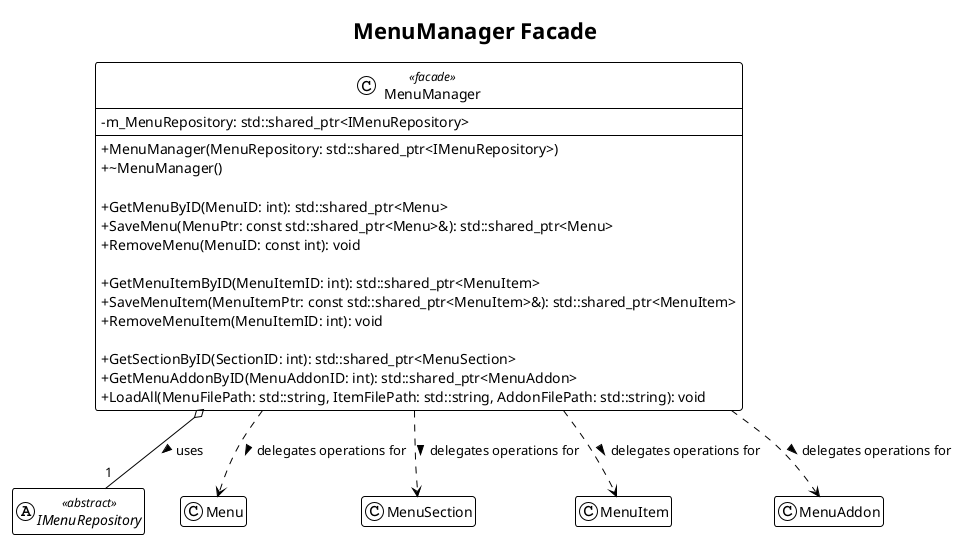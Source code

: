 @startuml
!theme plain
skinparam classAttributeIconSize 0
hide empty members
title MenuManager Facade

' --- Subsystem Component (Interface) ---
abstract class IMenuRepository <<abstract>>

' --- Domain Entities ---
class Menu
class MenuSection
class MenuItem
class MenuAddon

' --- The Facade Class ---
' Provides a simplified interface to the menu repository subsystem.
class MenuManager <<facade>> {
  - m_MenuRepository: std::shared_ptr<IMenuRepository>
  --
  + MenuManager(MenuRepository: std::shared_ptr<IMenuRepository>)
  + ~MenuManager()

  ' (Menu methods)
  + GetMenuByID(MenuID: int): std::shared_ptr<Menu>
  + SaveMenu(MenuPtr: const std::shared_ptr<Menu>&): std::shared_ptr<Menu>
  + RemoveMenu(MenuID: const int): void

  ' (MenuItem methods)
  + GetMenuItemByID(MenuItemID: int): std::shared_ptr<MenuItem>
  + SaveMenuItem(MenuItemPtr: const std::shared_ptr<MenuItem>&): std::shared_ptr<MenuItem>
  + RemoveMenuItem(MenuItemID: int): void

  ' (Other methods)
  + GetSectionByID(SectionID: int): std::shared_ptr<MenuSection>
  + GetMenuAddonByID(MenuAddonID: int): std::shared_ptr<MenuAddon>
  + LoadAll(MenuFilePath: std::string, ItemFilePath: std::string, AddonFilePath: std::string): void
}

' --- Relationships ---

' Aggregation: The manager uses and shares ownership of an IMenuRepository instance.
MenuManager o-- "1" IMenuRepository : uses >

' Dependencies: The manager delegates operations for these entities to its repository.
MenuManager ..> Menu : delegates operations for >
MenuManager ..> MenuSection : delegates operations for >
MenuManager ..> MenuItem : delegates operations for >
MenuManager ..> MenuAddon : delegates operations for >

@enduml